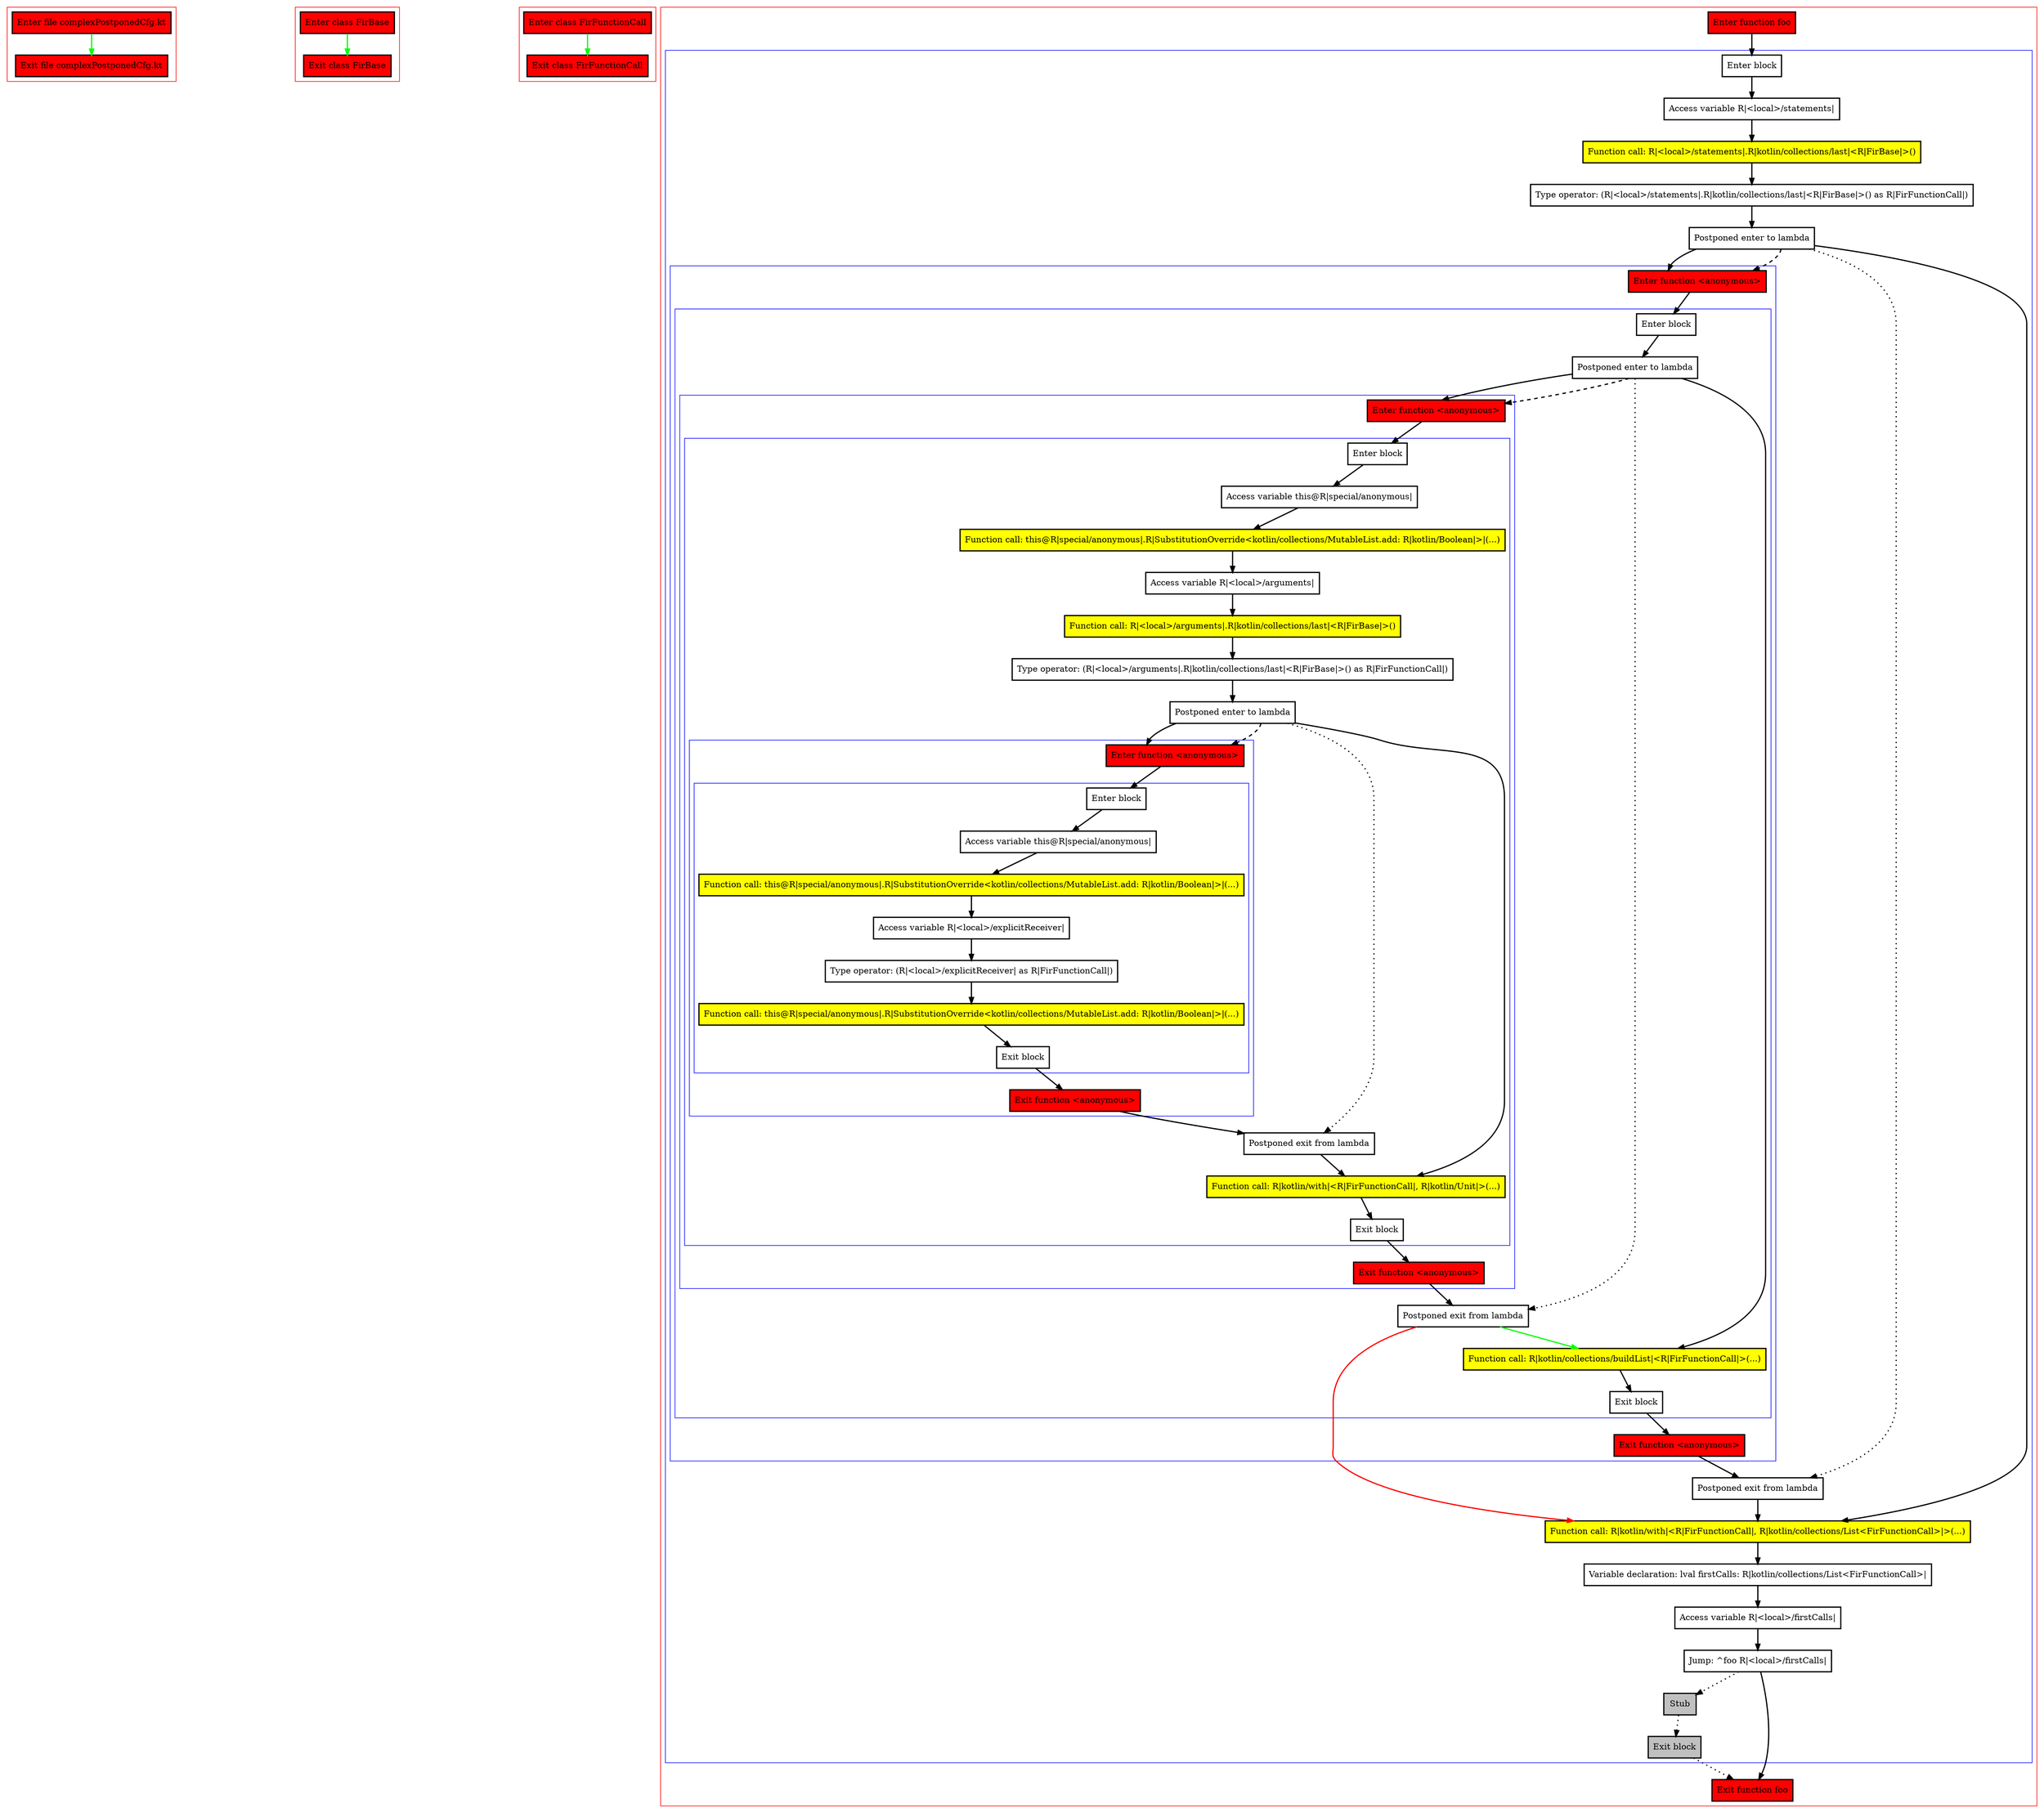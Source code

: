 digraph complexPostponedCfg_kt {
    graph [nodesep=3]
    node [shape=box penwidth=2]
    edge [penwidth=2]

    subgraph cluster_0 {
        color=red
        0 [label="Enter file complexPostponedCfg.kt" style="filled" fillcolor=red];
        1 [label="Exit file complexPostponedCfg.kt" style="filled" fillcolor=red];
    }
    0 -> {1} [color=green];

    subgraph cluster_1 {
        color=red
        2 [label="Enter class FirBase" style="filled" fillcolor=red];
        3 [label="Exit class FirBase" style="filled" fillcolor=red];
    }
    2 -> {3} [color=green];

    subgraph cluster_2 {
        color=red
        4 [label="Enter class FirFunctionCall" style="filled" fillcolor=red];
        5 [label="Exit class FirFunctionCall" style="filled" fillcolor=red];
    }
    4 -> {5} [color=green];

    subgraph cluster_3 {
        color=red
        6 [label="Enter function foo" style="filled" fillcolor=red];
        subgraph cluster_4 {
            color=blue
            7 [label="Enter block"];
            8 [label="Access variable R|<local>/statements|"];
            9 [label="Function call: R|<local>/statements|.R|kotlin/collections/last|<R|FirBase|>()" style="filled" fillcolor=yellow];
            10 [label="Type operator: (R|<local>/statements|.R|kotlin/collections/last|<R|FirBase|>() as R|FirFunctionCall|)"];
            11 [label="Postponed enter to lambda"];
            subgraph cluster_5 {
                color=blue
                12 [label="Enter function <anonymous>" style="filled" fillcolor=red];
                subgraph cluster_6 {
                    color=blue
                    13 [label="Enter block"];
                    14 [label="Postponed enter to lambda"];
                    subgraph cluster_7 {
                        color=blue
                        15 [label="Enter function <anonymous>" style="filled" fillcolor=red];
                        subgraph cluster_8 {
                            color=blue
                            16 [label="Enter block"];
                            17 [label="Access variable this@R|special/anonymous|"];
                            18 [label="Function call: this@R|special/anonymous|.R|SubstitutionOverride<kotlin/collections/MutableList.add: R|kotlin/Boolean|>|(...)" style="filled" fillcolor=yellow];
                            19 [label="Access variable R|<local>/arguments|"];
                            20 [label="Function call: R|<local>/arguments|.R|kotlin/collections/last|<R|FirBase|>()" style="filled" fillcolor=yellow];
                            21 [label="Type operator: (R|<local>/arguments|.R|kotlin/collections/last|<R|FirBase|>() as R|FirFunctionCall|)"];
                            22 [label="Postponed enter to lambda"];
                            subgraph cluster_9 {
                                color=blue
                                23 [label="Enter function <anonymous>" style="filled" fillcolor=red];
                                subgraph cluster_10 {
                                    color=blue
                                    24 [label="Enter block"];
                                    25 [label="Access variable this@R|special/anonymous|"];
                                    26 [label="Function call: this@R|special/anonymous|.R|SubstitutionOverride<kotlin/collections/MutableList.add: R|kotlin/Boolean|>|(...)" style="filled" fillcolor=yellow];
                                    27 [label="Access variable R|<local>/explicitReceiver|"];
                                    28 [label="Type operator: (R|<local>/explicitReceiver| as R|FirFunctionCall|)"];
                                    29 [label="Function call: this@R|special/anonymous|.R|SubstitutionOverride<kotlin/collections/MutableList.add: R|kotlin/Boolean|>|(...)" style="filled" fillcolor=yellow];
                                    30 [label="Exit block"];
                                }
                                31 [label="Exit function <anonymous>" style="filled" fillcolor=red];
                            }
                            32 [label="Postponed exit from lambda"];
                            33 [label="Function call: R|kotlin/with|<R|FirFunctionCall|, R|kotlin/Unit|>(...)" style="filled" fillcolor=yellow];
                            34 [label="Exit block"];
                        }
                        35 [label="Exit function <anonymous>" style="filled" fillcolor=red];
                    }
                    36 [label="Postponed exit from lambda"];
                    37 [label="Function call: R|kotlin/collections/buildList|<R|FirFunctionCall|>(...)" style="filled" fillcolor=yellow];
                    38 [label="Exit block"];
                }
                39 [label="Exit function <anonymous>" style="filled" fillcolor=red];
            }
            40 [label="Postponed exit from lambda"];
            41 [label="Function call: R|kotlin/with|<R|FirFunctionCall|, R|kotlin/collections/List<FirFunctionCall>|>(...)" style="filled" fillcolor=yellow];
            42 [label="Variable declaration: lval firstCalls: R|kotlin/collections/List<FirFunctionCall>|"];
            43 [label="Access variable R|<local>/firstCalls|"];
            44 [label="Jump: ^foo R|<local>/firstCalls|"];
            45 [label="Stub" style="filled" fillcolor=gray];
            46 [label="Exit block" style="filled" fillcolor=gray];
        }
        47 [label="Exit function foo" style="filled" fillcolor=red];
    }
    6 -> {7};
    7 -> {8};
    8 -> {9};
    9 -> {10};
    10 -> {11};
    11 -> {12 41};
    11 -> {40} [style=dotted];
    11 -> {12} [style=dashed];
    12 -> {13};
    13 -> {14};
    14 -> {15 37};
    14 -> {36} [style=dotted];
    14 -> {15} [style=dashed];
    15 -> {16};
    16 -> {17};
    17 -> {18};
    18 -> {19};
    19 -> {20};
    20 -> {21};
    21 -> {22};
    22 -> {23 33};
    22 -> {32} [style=dotted];
    22 -> {23} [style=dashed];
    23 -> {24};
    24 -> {25};
    25 -> {26};
    26 -> {27};
    27 -> {28};
    28 -> {29};
    29 -> {30};
    30 -> {31};
    31 -> {32};
    32 -> {33};
    33 -> {34};
    34 -> {35};
    35 -> {36};
    36 -> {37} [color=green];
    36 -> {41} [color=red];
    37 -> {38};
    38 -> {39};
    39 -> {40};
    40 -> {41};
    41 -> {42};
    42 -> {43};
    43 -> {44};
    44 -> {47};
    44 -> {45} [style=dotted];
    45 -> {46} [style=dotted];
    46 -> {47} [style=dotted];

}

